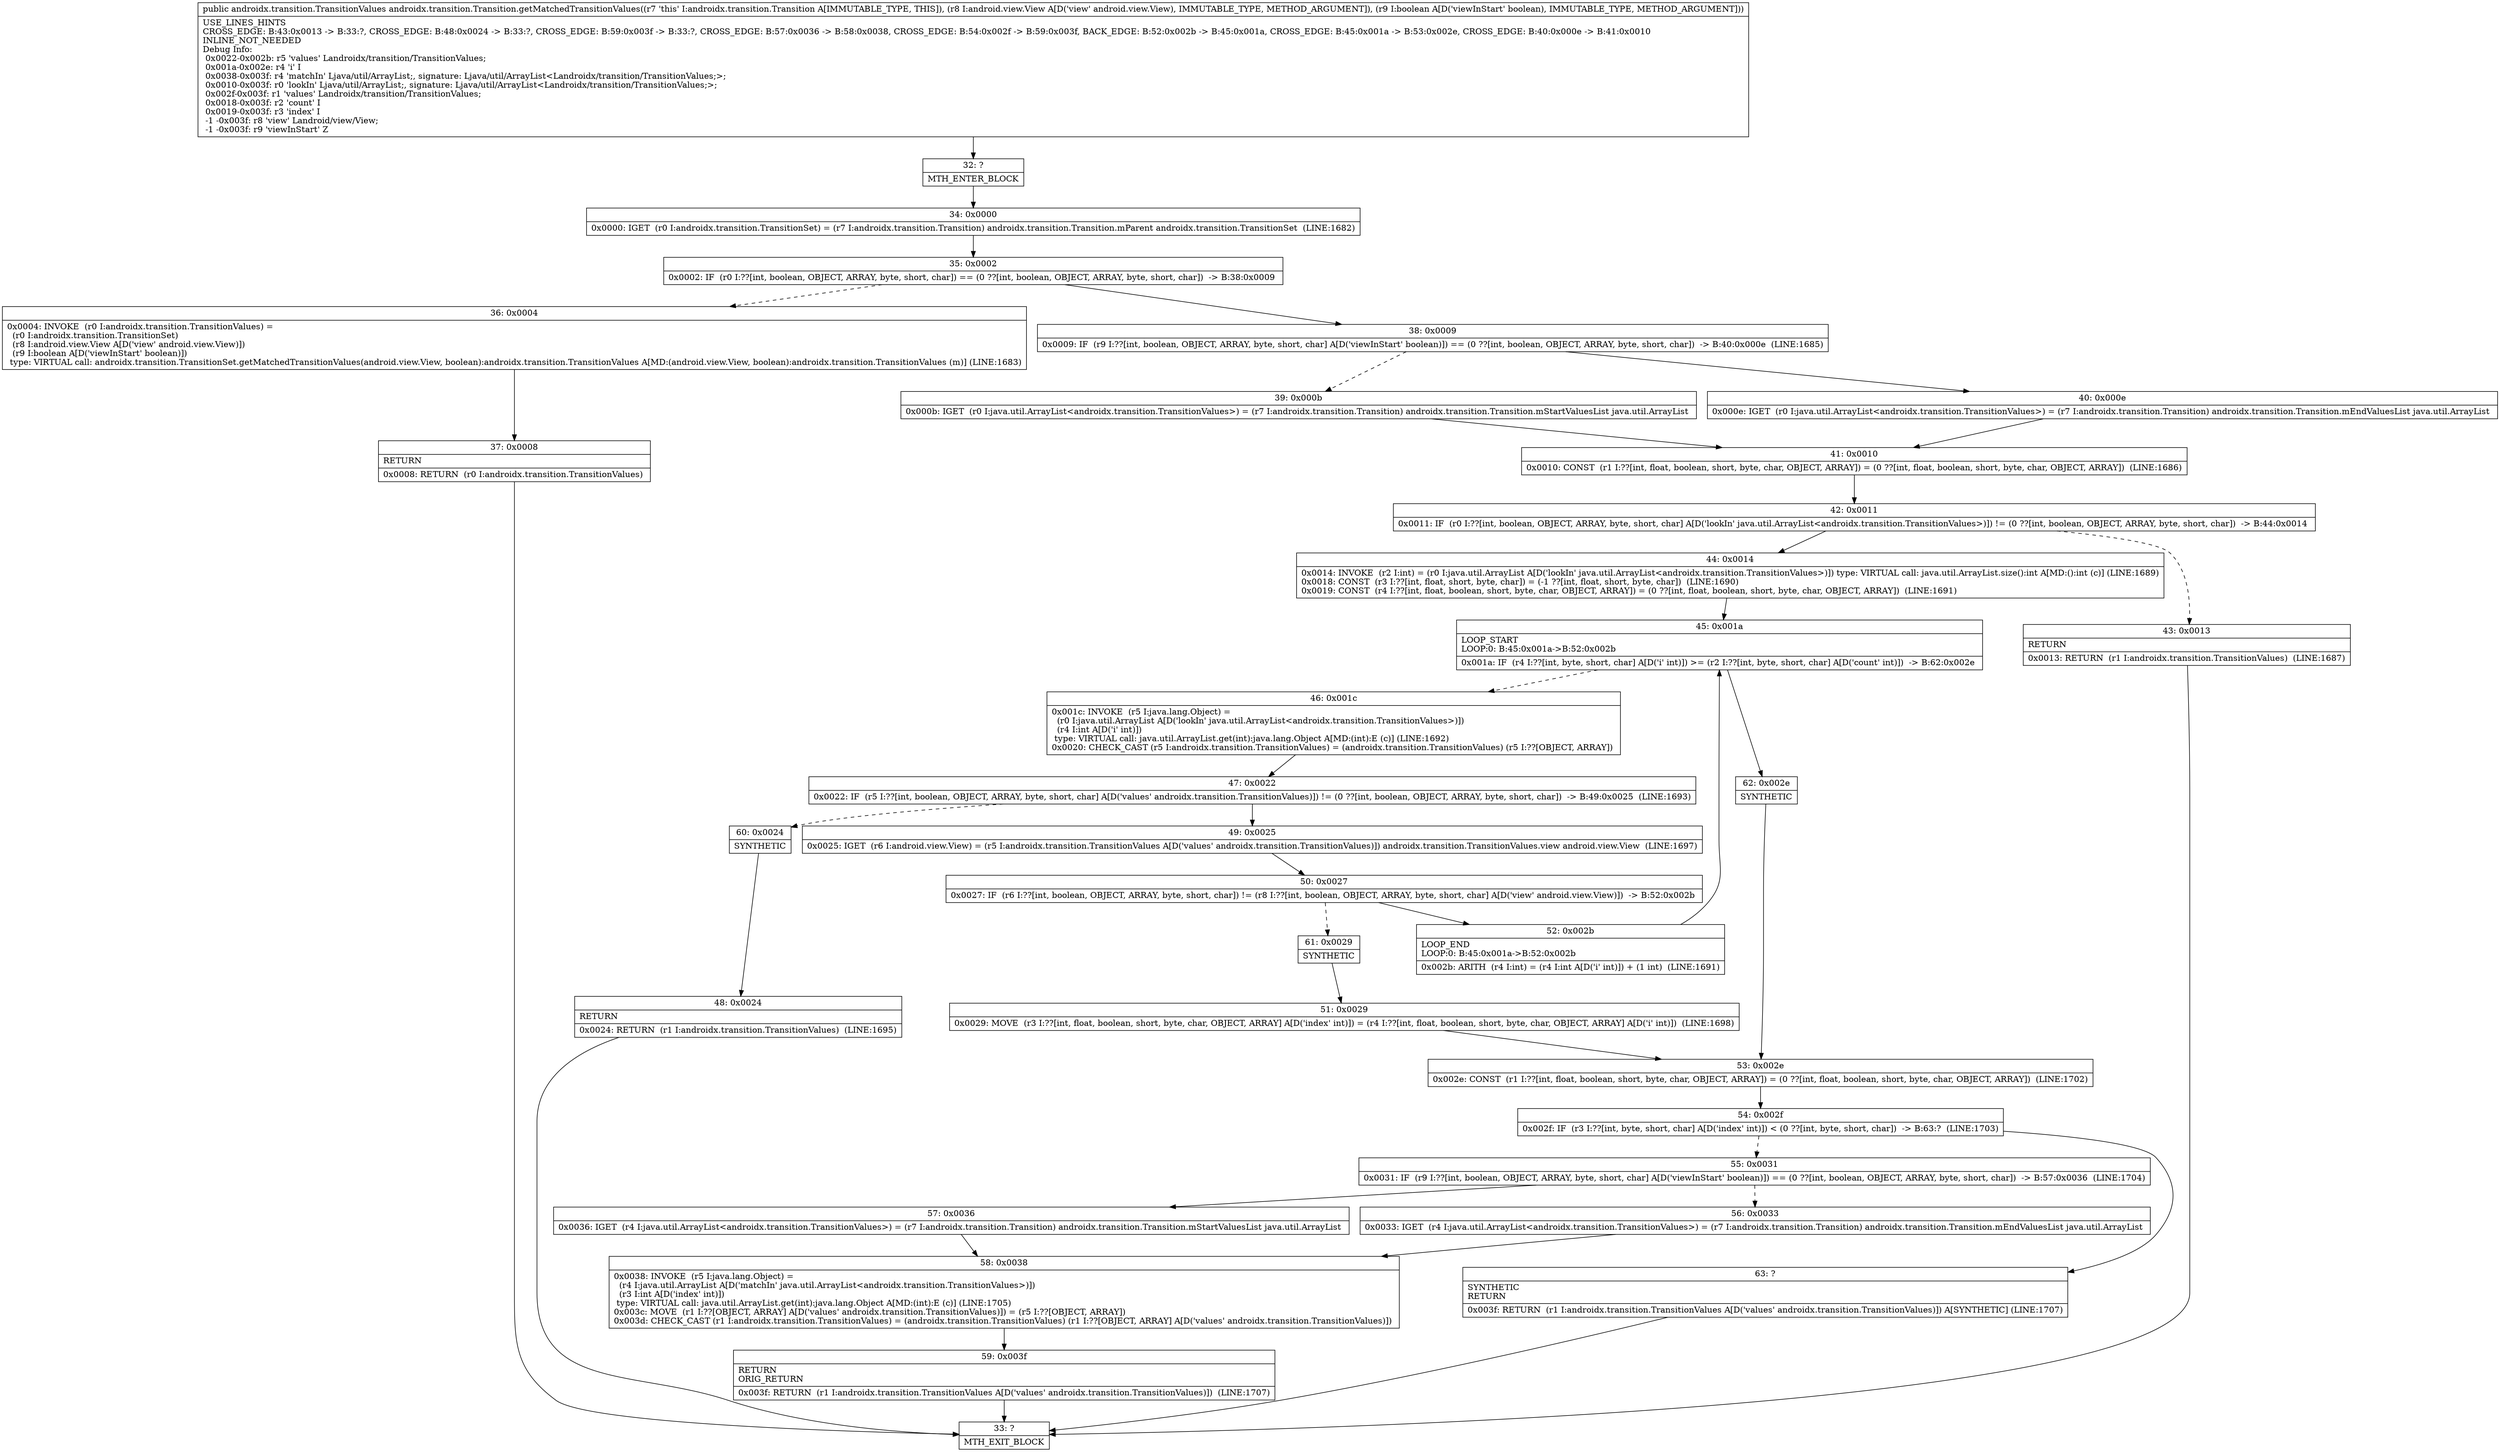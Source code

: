 digraph "CFG forandroidx.transition.Transition.getMatchedTransitionValues(Landroid\/view\/View;Z)Landroidx\/transition\/TransitionValues;" {
Node_32 [shape=record,label="{32\:\ ?|MTH_ENTER_BLOCK\l}"];
Node_34 [shape=record,label="{34\:\ 0x0000|0x0000: IGET  (r0 I:androidx.transition.TransitionSet) = (r7 I:androidx.transition.Transition) androidx.transition.Transition.mParent androidx.transition.TransitionSet  (LINE:1682)\l}"];
Node_35 [shape=record,label="{35\:\ 0x0002|0x0002: IF  (r0 I:??[int, boolean, OBJECT, ARRAY, byte, short, char]) == (0 ??[int, boolean, OBJECT, ARRAY, byte, short, char])  \-\> B:38:0x0009 \l}"];
Node_36 [shape=record,label="{36\:\ 0x0004|0x0004: INVOKE  (r0 I:androidx.transition.TransitionValues) = \l  (r0 I:androidx.transition.TransitionSet)\l  (r8 I:android.view.View A[D('view' android.view.View)])\l  (r9 I:boolean A[D('viewInStart' boolean)])\l type: VIRTUAL call: androidx.transition.TransitionSet.getMatchedTransitionValues(android.view.View, boolean):androidx.transition.TransitionValues A[MD:(android.view.View, boolean):androidx.transition.TransitionValues (m)] (LINE:1683)\l}"];
Node_37 [shape=record,label="{37\:\ 0x0008|RETURN\l|0x0008: RETURN  (r0 I:androidx.transition.TransitionValues) \l}"];
Node_33 [shape=record,label="{33\:\ ?|MTH_EXIT_BLOCK\l}"];
Node_38 [shape=record,label="{38\:\ 0x0009|0x0009: IF  (r9 I:??[int, boolean, OBJECT, ARRAY, byte, short, char] A[D('viewInStart' boolean)]) == (0 ??[int, boolean, OBJECT, ARRAY, byte, short, char])  \-\> B:40:0x000e  (LINE:1685)\l}"];
Node_39 [shape=record,label="{39\:\ 0x000b|0x000b: IGET  (r0 I:java.util.ArrayList\<androidx.transition.TransitionValues\>) = (r7 I:androidx.transition.Transition) androidx.transition.Transition.mStartValuesList java.util.ArrayList \l}"];
Node_41 [shape=record,label="{41\:\ 0x0010|0x0010: CONST  (r1 I:??[int, float, boolean, short, byte, char, OBJECT, ARRAY]) = (0 ??[int, float, boolean, short, byte, char, OBJECT, ARRAY])  (LINE:1686)\l}"];
Node_42 [shape=record,label="{42\:\ 0x0011|0x0011: IF  (r0 I:??[int, boolean, OBJECT, ARRAY, byte, short, char] A[D('lookIn' java.util.ArrayList\<androidx.transition.TransitionValues\>)]) != (0 ??[int, boolean, OBJECT, ARRAY, byte, short, char])  \-\> B:44:0x0014 \l}"];
Node_43 [shape=record,label="{43\:\ 0x0013|RETURN\l|0x0013: RETURN  (r1 I:androidx.transition.TransitionValues)  (LINE:1687)\l}"];
Node_44 [shape=record,label="{44\:\ 0x0014|0x0014: INVOKE  (r2 I:int) = (r0 I:java.util.ArrayList A[D('lookIn' java.util.ArrayList\<androidx.transition.TransitionValues\>)]) type: VIRTUAL call: java.util.ArrayList.size():int A[MD:():int (c)] (LINE:1689)\l0x0018: CONST  (r3 I:??[int, float, short, byte, char]) = (\-1 ??[int, float, short, byte, char])  (LINE:1690)\l0x0019: CONST  (r4 I:??[int, float, boolean, short, byte, char, OBJECT, ARRAY]) = (0 ??[int, float, boolean, short, byte, char, OBJECT, ARRAY])  (LINE:1691)\l}"];
Node_45 [shape=record,label="{45\:\ 0x001a|LOOP_START\lLOOP:0: B:45:0x001a\-\>B:52:0x002b\l|0x001a: IF  (r4 I:??[int, byte, short, char] A[D('i' int)]) \>= (r2 I:??[int, byte, short, char] A[D('count' int)])  \-\> B:62:0x002e \l}"];
Node_46 [shape=record,label="{46\:\ 0x001c|0x001c: INVOKE  (r5 I:java.lang.Object) = \l  (r0 I:java.util.ArrayList A[D('lookIn' java.util.ArrayList\<androidx.transition.TransitionValues\>)])\l  (r4 I:int A[D('i' int)])\l type: VIRTUAL call: java.util.ArrayList.get(int):java.lang.Object A[MD:(int):E (c)] (LINE:1692)\l0x0020: CHECK_CAST (r5 I:androidx.transition.TransitionValues) = (androidx.transition.TransitionValues) (r5 I:??[OBJECT, ARRAY]) \l}"];
Node_47 [shape=record,label="{47\:\ 0x0022|0x0022: IF  (r5 I:??[int, boolean, OBJECT, ARRAY, byte, short, char] A[D('values' androidx.transition.TransitionValues)]) != (0 ??[int, boolean, OBJECT, ARRAY, byte, short, char])  \-\> B:49:0x0025  (LINE:1693)\l}"];
Node_49 [shape=record,label="{49\:\ 0x0025|0x0025: IGET  (r6 I:android.view.View) = (r5 I:androidx.transition.TransitionValues A[D('values' androidx.transition.TransitionValues)]) androidx.transition.TransitionValues.view android.view.View  (LINE:1697)\l}"];
Node_50 [shape=record,label="{50\:\ 0x0027|0x0027: IF  (r6 I:??[int, boolean, OBJECT, ARRAY, byte, short, char]) != (r8 I:??[int, boolean, OBJECT, ARRAY, byte, short, char] A[D('view' android.view.View)])  \-\> B:52:0x002b \l}"];
Node_52 [shape=record,label="{52\:\ 0x002b|LOOP_END\lLOOP:0: B:45:0x001a\-\>B:52:0x002b\l|0x002b: ARITH  (r4 I:int) = (r4 I:int A[D('i' int)]) + (1 int)  (LINE:1691)\l}"];
Node_61 [shape=record,label="{61\:\ 0x0029|SYNTHETIC\l}"];
Node_51 [shape=record,label="{51\:\ 0x0029|0x0029: MOVE  (r3 I:??[int, float, boolean, short, byte, char, OBJECT, ARRAY] A[D('index' int)]) = (r4 I:??[int, float, boolean, short, byte, char, OBJECT, ARRAY] A[D('i' int)])  (LINE:1698)\l}"];
Node_53 [shape=record,label="{53\:\ 0x002e|0x002e: CONST  (r1 I:??[int, float, boolean, short, byte, char, OBJECT, ARRAY]) = (0 ??[int, float, boolean, short, byte, char, OBJECT, ARRAY])  (LINE:1702)\l}"];
Node_54 [shape=record,label="{54\:\ 0x002f|0x002f: IF  (r3 I:??[int, byte, short, char] A[D('index' int)]) \< (0 ??[int, byte, short, char])  \-\> B:63:?  (LINE:1703)\l}"];
Node_55 [shape=record,label="{55\:\ 0x0031|0x0031: IF  (r9 I:??[int, boolean, OBJECT, ARRAY, byte, short, char] A[D('viewInStart' boolean)]) == (0 ??[int, boolean, OBJECT, ARRAY, byte, short, char])  \-\> B:57:0x0036  (LINE:1704)\l}"];
Node_56 [shape=record,label="{56\:\ 0x0033|0x0033: IGET  (r4 I:java.util.ArrayList\<androidx.transition.TransitionValues\>) = (r7 I:androidx.transition.Transition) androidx.transition.Transition.mEndValuesList java.util.ArrayList \l}"];
Node_58 [shape=record,label="{58\:\ 0x0038|0x0038: INVOKE  (r5 I:java.lang.Object) = \l  (r4 I:java.util.ArrayList A[D('matchIn' java.util.ArrayList\<androidx.transition.TransitionValues\>)])\l  (r3 I:int A[D('index' int)])\l type: VIRTUAL call: java.util.ArrayList.get(int):java.lang.Object A[MD:(int):E (c)] (LINE:1705)\l0x003c: MOVE  (r1 I:??[OBJECT, ARRAY] A[D('values' androidx.transition.TransitionValues)]) = (r5 I:??[OBJECT, ARRAY]) \l0x003d: CHECK_CAST (r1 I:androidx.transition.TransitionValues) = (androidx.transition.TransitionValues) (r1 I:??[OBJECT, ARRAY] A[D('values' androidx.transition.TransitionValues)]) \l}"];
Node_59 [shape=record,label="{59\:\ 0x003f|RETURN\lORIG_RETURN\l|0x003f: RETURN  (r1 I:androidx.transition.TransitionValues A[D('values' androidx.transition.TransitionValues)])  (LINE:1707)\l}"];
Node_57 [shape=record,label="{57\:\ 0x0036|0x0036: IGET  (r4 I:java.util.ArrayList\<androidx.transition.TransitionValues\>) = (r7 I:androidx.transition.Transition) androidx.transition.Transition.mStartValuesList java.util.ArrayList \l}"];
Node_63 [shape=record,label="{63\:\ ?|SYNTHETIC\lRETURN\l|0x003f: RETURN  (r1 I:androidx.transition.TransitionValues A[D('values' androidx.transition.TransitionValues)]) A[SYNTHETIC] (LINE:1707)\l}"];
Node_60 [shape=record,label="{60\:\ 0x0024|SYNTHETIC\l}"];
Node_48 [shape=record,label="{48\:\ 0x0024|RETURN\l|0x0024: RETURN  (r1 I:androidx.transition.TransitionValues)  (LINE:1695)\l}"];
Node_62 [shape=record,label="{62\:\ 0x002e|SYNTHETIC\l}"];
Node_40 [shape=record,label="{40\:\ 0x000e|0x000e: IGET  (r0 I:java.util.ArrayList\<androidx.transition.TransitionValues\>) = (r7 I:androidx.transition.Transition) androidx.transition.Transition.mEndValuesList java.util.ArrayList \l}"];
MethodNode[shape=record,label="{public androidx.transition.TransitionValues androidx.transition.Transition.getMatchedTransitionValues((r7 'this' I:androidx.transition.Transition A[IMMUTABLE_TYPE, THIS]), (r8 I:android.view.View A[D('view' android.view.View), IMMUTABLE_TYPE, METHOD_ARGUMENT]), (r9 I:boolean A[D('viewInStart' boolean), IMMUTABLE_TYPE, METHOD_ARGUMENT]))  | USE_LINES_HINTS\lCROSS_EDGE: B:43:0x0013 \-\> B:33:?, CROSS_EDGE: B:48:0x0024 \-\> B:33:?, CROSS_EDGE: B:59:0x003f \-\> B:33:?, CROSS_EDGE: B:57:0x0036 \-\> B:58:0x0038, CROSS_EDGE: B:54:0x002f \-\> B:59:0x003f, BACK_EDGE: B:52:0x002b \-\> B:45:0x001a, CROSS_EDGE: B:45:0x001a \-\> B:53:0x002e, CROSS_EDGE: B:40:0x000e \-\> B:41:0x0010\lINLINE_NOT_NEEDED\lDebug Info:\l  0x0022\-0x002b: r5 'values' Landroidx\/transition\/TransitionValues;\l  0x001a\-0x002e: r4 'i' I\l  0x0038\-0x003f: r4 'matchIn' Ljava\/util\/ArrayList;, signature: Ljava\/util\/ArrayList\<Landroidx\/transition\/TransitionValues;\>;\l  0x0010\-0x003f: r0 'lookIn' Ljava\/util\/ArrayList;, signature: Ljava\/util\/ArrayList\<Landroidx\/transition\/TransitionValues;\>;\l  0x002f\-0x003f: r1 'values' Landroidx\/transition\/TransitionValues;\l  0x0018\-0x003f: r2 'count' I\l  0x0019\-0x003f: r3 'index' I\l  \-1 \-0x003f: r8 'view' Landroid\/view\/View;\l  \-1 \-0x003f: r9 'viewInStart' Z\l}"];
MethodNode -> Node_32;Node_32 -> Node_34;
Node_34 -> Node_35;
Node_35 -> Node_36[style=dashed];
Node_35 -> Node_38;
Node_36 -> Node_37;
Node_37 -> Node_33;
Node_38 -> Node_39[style=dashed];
Node_38 -> Node_40;
Node_39 -> Node_41;
Node_41 -> Node_42;
Node_42 -> Node_43[style=dashed];
Node_42 -> Node_44;
Node_43 -> Node_33;
Node_44 -> Node_45;
Node_45 -> Node_46[style=dashed];
Node_45 -> Node_62;
Node_46 -> Node_47;
Node_47 -> Node_49;
Node_47 -> Node_60[style=dashed];
Node_49 -> Node_50;
Node_50 -> Node_52;
Node_50 -> Node_61[style=dashed];
Node_52 -> Node_45;
Node_61 -> Node_51;
Node_51 -> Node_53;
Node_53 -> Node_54;
Node_54 -> Node_55[style=dashed];
Node_54 -> Node_63;
Node_55 -> Node_56[style=dashed];
Node_55 -> Node_57;
Node_56 -> Node_58;
Node_58 -> Node_59;
Node_59 -> Node_33;
Node_57 -> Node_58;
Node_63 -> Node_33;
Node_60 -> Node_48;
Node_48 -> Node_33;
Node_62 -> Node_53;
Node_40 -> Node_41;
}

